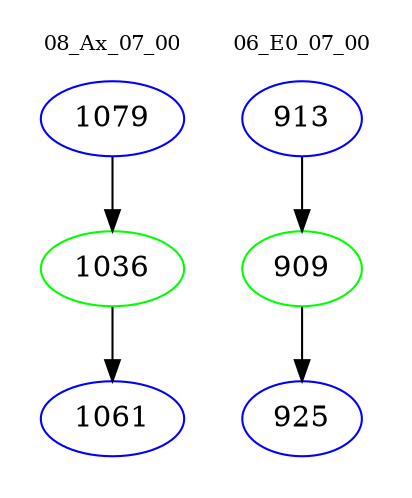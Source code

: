 digraph{
subgraph cluster_0 {
color = white
label = "08_Ax_07_00";
fontsize=10;
T0_1079 [label="1079", color="blue"]
T0_1079 -> T0_1036 [color="black"]
T0_1036 [label="1036", color="green"]
T0_1036 -> T0_1061 [color="black"]
T0_1061 [label="1061", color="blue"]
}
subgraph cluster_1 {
color = white
label = "06_E0_07_00";
fontsize=10;
T1_913 [label="913", color="blue"]
T1_913 -> T1_909 [color="black"]
T1_909 [label="909", color="green"]
T1_909 -> T1_925 [color="black"]
T1_925 [label="925", color="blue"]
}
}
